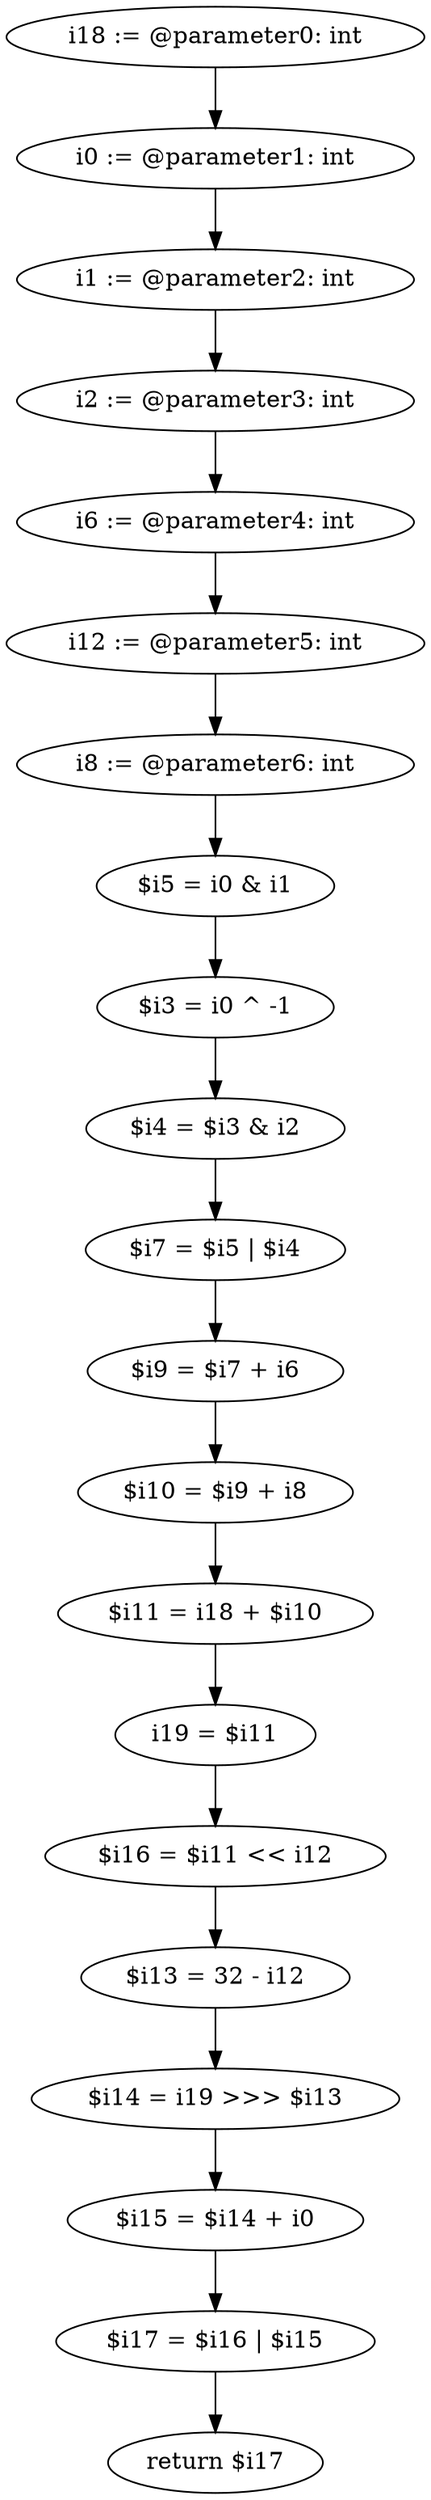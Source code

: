 digraph "unitGraph" {
    "i18 := @parameter0: int"
    "i0 := @parameter1: int"
    "i1 := @parameter2: int"
    "i2 := @parameter3: int"
    "i6 := @parameter4: int"
    "i12 := @parameter5: int"
    "i8 := @parameter6: int"
    "$i5 = i0 & i1"
    "$i3 = i0 ^ -1"
    "$i4 = $i3 & i2"
    "$i7 = $i5 | $i4"
    "$i9 = $i7 + i6"
    "$i10 = $i9 + i8"
    "$i11 = i18 + $i10"
    "i19 = $i11"
    "$i16 = $i11 << i12"
    "$i13 = 32 - i12"
    "$i14 = i19 >>> $i13"
    "$i15 = $i14 + i0"
    "$i17 = $i16 | $i15"
    "return $i17"
    "i18 := @parameter0: int"->"i0 := @parameter1: int";
    "i0 := @parameter1: int"->"i1 := @parameter2: int";
    "i1 := @parameter2: int"->"i2 := @parameter3: int";
    "i2 := @parameter3: int"->"i6 := @parameter4: int";
    "i6 := @parameter4: int"->"i12 := @parameter5: int";
    "i12 := @parameter5: int"->"i8 := @parameter6: int";
    "i8 := @parameter6: int"->"$i5 = i0 & i1";
    "$i5 = i0 & i1"->"$i3 = i0 ^ -1";
    "$i3 = i0 ^ -1"->"$i4 = $i3 & i2";
    "$i4 = $i3 & i2"->"$i7 = $i5 | $i4";
    "$i7 = $i5 | $i4"->"$i9 = $i7 + i6";
    "$i9 = $i7 + i6"->"$i10 = $i9 + i8";
    "$i10 = $i9 + i8"->"$i11 = i18 + $i10";
    "$i11 = i18 + $i10"->"i19 = $i11";
    "i19 = $i11"->"$i16 = $i11 << i12";
    "$i16 = $i11 << i12"->"$i13 = 32 - i12";
    "$i13 = 32 - i12"->"$i14 = i19 >>> $i13";
    "$i14 = i19 >>> $i13"->"$i15 = $i14 + i0";
    "$i15 = $i14 + i0"->"$i17 = $i16 | $i15";
    "$i17 = $i16 | $i15"->"return $i17";
}
